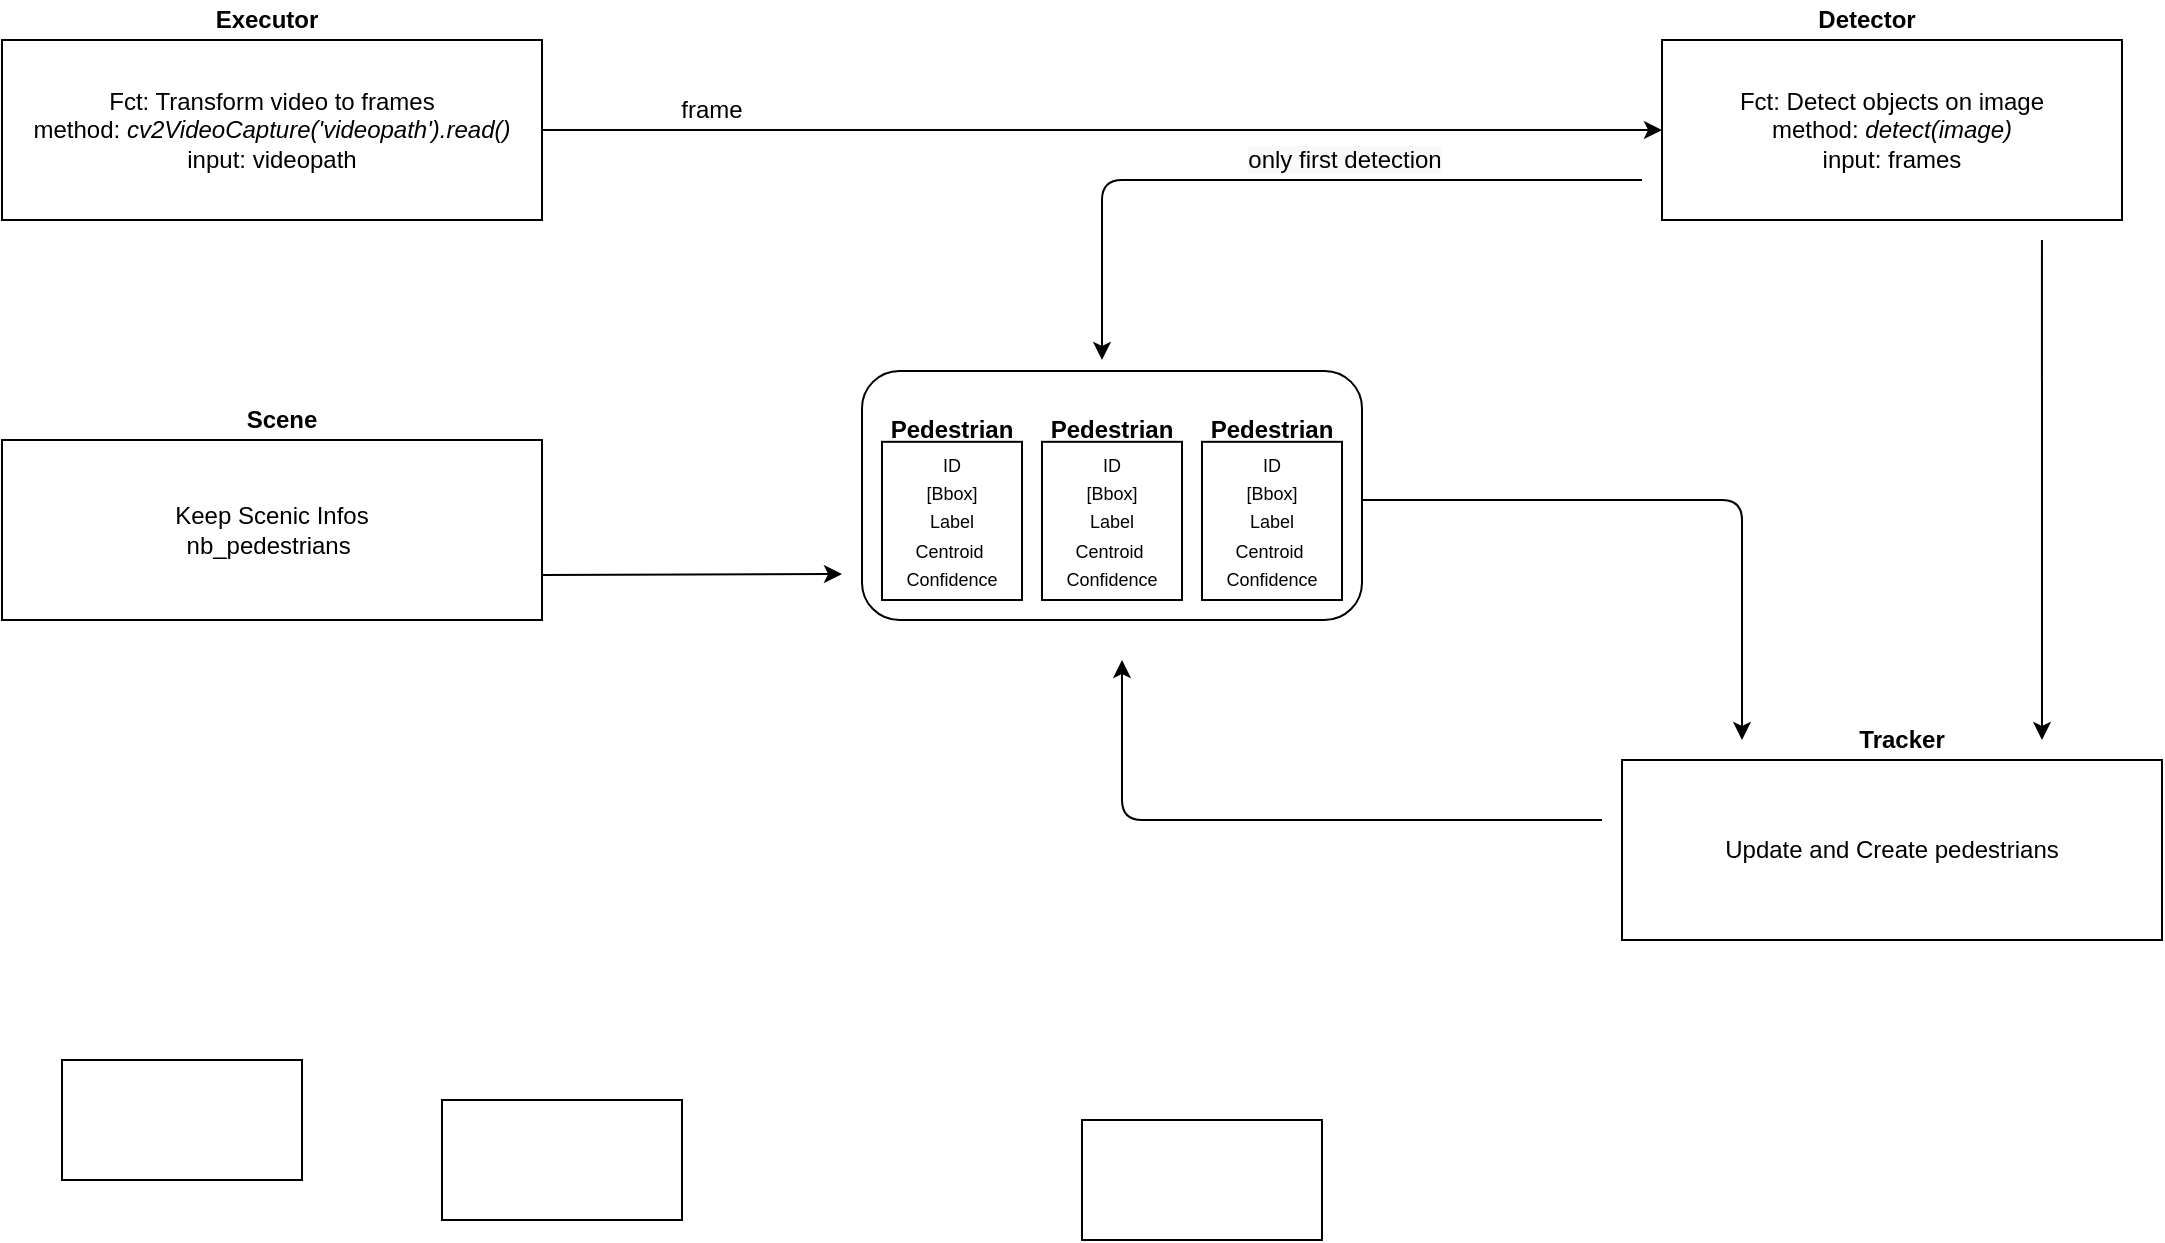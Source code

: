 <mxfile version="14.5.7" type="github">
  <diagram id="q4cfkaQQE1zlVpnMSo4t" name="Page-1">
    <mxGraphModel dx="1293" dy="666" grid="1" gridSize="10" guides="1" tooltips="1" connect="1" arrows="1" fold="1" page="1" pageScale="1" pageWidth="850" pageHeight="1100" math="0" shadow="0">
      <root>
        <mxCell id="0" />
        <mxCell id="1" parent="0" />
        <mxCell id="jR5xJFSEKe1apTjogDWd-2" value="" style="rounded=0;whiteSpace=wrap;html=1;" vertex="1" parent="1">
          <mxGeometry x="120" y="650" width="120" height="60" as="geometry" />
        </mxCell>
        <mxCell id="jR5xJFSEKe1apTjogDWd-3" value="" style="rounded=0;whiteSpace=wrap;html=1;" vertex="1" parent="1">
          <mxGeometry x="630" y="680" width="120" height="60" as="geometry" />
        </mxCell>
        <mxCell id="jR5xJFSEKe1apTjogDWd-4" value="" style="rounded=0;whiteSpace=wrap;html=1;" vertex="1" parent="1">
          <mxGeometry x="310" y="670" width="120" height="60" as="geometry" />
        </mxCell>
        <mxCell id="jR5xJFSEKe1apTjogDWd-9" value="" style="group" vertex="1" connectable="0" parent="1">
          <mxGeometry x="920" y="120" width="230" height="110" as="geometry" />
        </mxCell>
        <mxCell id="jR5xJFSEKe1apTjogDWd-1" value="Fct: Detect objects on image&lt;br&gt;method: &lt;i&gt;detect(image)&lt;/i&gt;&lt;br&gt;input: frames" style="rounded=0;whiteSpace=wrap;html=1;" vertex="1" parent="jR5xJFSEKe1apTjogDWd-9">
          <mxGeometry y="20" width="230" height="90" as="geometry" />
        </mxCell>
        <mxCell id="jR5xJFSEKe1apTjogDWd-7" value="&lt;b&gt;Detector&lt;/b&gt;" style="text;html=1;strokeColor=none;fillColor=none;align=center;verticalAlign=middle;whiteSpace=wrap;rounded=0;" vertex="1" parent="jR5xJFSEKe1apTjogDWd-9">
          <mxGeometry x="65" width="75" height="20" as="geometry" />
        </mxCell>
        <mxCell id="jR5xJFSEKe1apTjogDWd-10" value="" style="group" vertex="1" connectable="0" parent="1">
          <mxGeometry x="90" y="120" width="270" height="110" as="geometry" />
        </mxCell>
        <mxCell id="jR5xJFSEKe1apTjogDWd-6" value="Fct: Transform video to frames&lt;br&gt;method: &lt;i&gt;cv2VideoCapture(&#39;videopath&#39;).read()&lt;/i&gt;&lt;br&gt;input: videopath" style="rounded=0;whiteSpace=wrap;html=1;" vertex="1" parent="jR5xJFSEKe1apTjogDWd-10">
          <mxGeometry y="20" width="270" height="90" as="geometry" />
        </mxCell>
        <mxCell id="jR5xJFSEKe1apTjogDWd-8" value="&lt;b&gt;Executor&lt;/b&gt;" style="text;html=1;strokeColor=none;fillColor=none;align=center;verticalAlign=middle;whiteSpace=wrap;rounded=0;" vertex="1" parent="jR5xJFSEKe1apTjogDWd-10">
          <mxGeometry x="105" width="55" height="20" as="geometry" />
        </mxCell>
        <mxCell id="jR5xJFSEKe1apTjogDWd-11" value="" style="endArrow=classic;html=1;entryX=0;entryY=0.5;entryDx=0;entryDy=0;exitX=1;exitY=0.5;exitDx=0;exitDy=0;" edge="1" parent="1" source="jR5xJFSEKe1apTjogDWd-6" target="jR5xJFSEKe1apTjogDWd-1">
          <mxGeometry width="50" height="50" relative="1" as="geometry">
            <mxPoint x="435" y="220" as="sourcePoint" />
            <mxPoint x="485" y="170" as="targetPoint" />
          </mxGeometry>
        </mxCell>
        <mxCell id="jR5xJFSEKe1apTjogDWd-12" value="frame" style="text;html=1;strokeColor=none;fillColor=none;align=center;verticalAlign=middle;whiteSpace=wrap;rounded=0;" vertex="1" parent="1">
          <mxGeometry x="425" y="165" width="40" height="20" as="geometry" />
        </mxCell>
        <mxCell id="jR5xJFSEKe1apTjogDWd-14" value="" style="group" vertex="1" connectable="0" parent="1">
          <mxGeometry x="90" y="320" width="270" height="110" as="geometry" />
        </mxCell>
        <mxCell id="jR5xJFSEKe1apTjogDWd-5" value="Keep Scenic Infos&lt;br&gt;nb_pedestrians&amp;nbsp;" style="rounded=0;whiteSpace=wrap;html=1;" vertex="1" parent="jR5xJFSEKe1apTjogDWd-14">
          <mxGeometry y="20" width="270" height="90" as="geometry" />
        </mxCell>
        <mxCell id="jR5xJFSEKe1apTjogDWd-13" value="&lt;b&gt;Scene&lt;/b&gt;" style="text;html=1;strokeColor=none;fillColor=none;align=center;verticalAlign=middle;whiteSpace=wrap;rounded=0;" vertex="1" parent="jR5xJFSEKe1apTjogDWd-14">
          <mxGeometry x="120" width="40" height="20" as="geometry" />
        </mxCell>
        <mxCell id="jR5xJFSEKe1apTjogDWd-16" value="" style="group" vertex="1" connectable="0" parent="1">
          <mxGeometry x="550" y="330" width="220" height="100" as="geometry" />
        </mxCell>
        <mxCell id="jR5xJFSEKe1apTjogDWd-49" value="" style="rounded=1;whiteSpace=wrap;html=1;" vertex="1" parent="jR5xJFSEKe1apTjogDWd-16">
          <mxGeometry x="-30" y="-24.54" width="250" height="124.54" as="geometry" />
        </mxCell>
        <mxCell id="jR5xJFSEKe1apTjogDWd-17" value="&lt;font style=&quot;font-size: 9px&quot;&gt;ID&lt;br&gt;[Bbox]&lt;br&gt;Label&lt;br&gt;Centroid&amp;nbsp;&lt;br&gt;Confidence&lt;/font&gt;" style="rounded=0;whiteSpace=wrap;html=1;" vertex="1" parent="jR5xJFSEKe1apTjogDWd-16">
          <mxGeometry x="-20" y="10.91" width="70" height="79.09" as="geometry" />
        </mxCell>
        <mxCell id="jR5xJFSEKe1apTjogDWd-18" value="&lt;b&gt;Pedestrian&lt;/b&gt;" style="text;html=1;strokeColor=none;fillColor=none;align=center;verticalAlign=middle;whiteSpace=wrap;rounded=0;" vertex="1" parent="jR5xJFSEKe1apTjogDWd-16">
          <mxGeometry width="29.63" height="10.91" as="geometry" />
        </mxCell>
        <mxCell id="jR5xJFSEKe1apTjogDWd-19" value="" style="group" vertex="1" connectable="0" parent="1">
          <mxGeometry x="900" y="480" width="270" height="110" as="geometry" />
        </mxCell>
        <mxCell id="jR5xJFSEKe1apTjogDWd-20" value="Update and Create pedestrians" style="rounded=0;whiteSpace=wrap;html=1;" vertex="1" parent="jR5xJFSEKe1apTjogDWd-19">
          <mxGeometry y="20" width="270" height="90" as="geometry" />
        </mxCell>
        <mxCell id="jR5xJFSEKe1apTjogDWd-21" value="&lt;b&gt;Tracker&lt;/b&gt;" style="text;html=1;strokeColor=none;fillColor=none;align=center;verticalAlign=middle;whiteSpace=wrap;rounded=0;" vertex="1" parent="jR5xJFSEKe1apTjogDWd-19">
          <mxGeometry x="120" width="40" height="20" as="geometry" />
        </mxCell>
        <mxCell id="jR5xJFSEKe1apTjogDWd-29" value="" style="group" vertex="1" connectable="0" parent="1">
          <mxGeometry x="630" y="330" width="50" height="90" as="geometry" />
        </mxCell>
        <mxCell id="jR5xJFSEKe1apTjogDWd-30" value="&lt;font style=&quot;font-size: 9px&quot;&gt;ID&lt;br&gt;[Bbox]&lt;br&gt;Label&lt;br&gt;Centroid&amp;nbsp;&lt;br&gt;Confidence&lt;/font&gt;" style="rounded=0;whiteSpace=wrap;html=1;" vertex="1" parent="jR5xJFSEKe1apTjogDWd-29">
          <mxGeometry x="-20" y="10.91" width="70" height="79.09" as="geometry" />
        </mxCell>
        <mxCell id="jR5xJFSEKe1apTjogDWd-31" value="&lt;b&gt;Pedestrian&lt;/b&gt;" style="text;html=1;strokeColor=none;fillColor=none;align=center;verticalAlign=middle;whiteSpace=wrap;rounded=0;" vertex="1" parent="jR5xJFSEKe1apTjogDWd-29">
          <mxGeometry width="29.63" height="10.91" as="geometry" />
        </mxCell>
        <mxCell id="jR5xJFSEKe1apTjogDWd-32" value="" style="group" vertex="1" connectable="0" parent="1">
          <mxGeometry x="710" y="330" width="50" height="90" as="geometry" />
        </mxCell>
        <mxCell id="jR5xJFSEKe1apTjogDWd-33" value="&lt;font style=&quot;font-size: 9px&quot;&gt;ID&lt;br&gt;[Bbox]&lt;br&gt;Label&lt;br&gt;Centroid&amp;nbsp;&lt;br&gt;Confidence&lt;/font&gt;" style="rounded=0;whiteSpace=wrap;html=1;" vertex="1" parent="jR5xJFSEKe1apTjogDWd-32">
          <mxGeometry x="-20" y="10.91" width="70" height="79.09" as="geometry" />
        </mxCell>
        <mxCell id="jR5xJFSEKe1apTjogDWd-34" value="&lt;b&gt;Pedestrian&lt;/b&gt;" style="text;html=1;strokeColor=none;fillColor=none;align=center;verticalAlign=middle;whiteSpace=wrap;rounded=0;" vertex="1" parent="jR5xJFSEKe1apTjogDWd-32">
          <mxGeometry width="29.63" height="10.91" as="geometry" />
        </mxCell>
        <mxCell id="jR5xJFSEKe1apTjogDWd-42" value="" style="endArrow=classic;html=1;" edge="1" parent="1">
          <mxGeometry width="50" height="50" relative="1" as="geometry">
            <mxPoint x="770" y="370" as="sourcePoint" />
            <mxPoint x="960" y="490" as="targetPoint" />
            <Array as="points">
              <mxPoint x="960" y="370" />
            </Array>
          </mxGeometry>
        </mxCell>
        <mxCell id="jR5xJFSEKe1apTjogDWd-43" value="" style="endArrow=classic;html=1;exitX=0.826;exitY=1.111;exitDx=0;exitDy=0;exitPerimeter=0;" edge="1" parent="1" source="jR5xJFSEKe1apTjogDWd-1">
          <mxGeometry width="50" height="50" relative="1" as="geometry">
            <mxPoint x="1030" y="340" as="sourcePoint" />
            <mxPoint x="1110" y="490" as="targetPoint" />
          </mxGeometry>
        </mxCell>
        <mxCell id="jR5xJFSEKe1apTjogDWd-44" value="" style="endArrow=classic;html=1;" edge="1" parent="1">
          <mxGeometry width="50" height="50" relative="1" as="geometry">
            <mxPoint x="910" y="210" as="sourcePoint" />
            <mxPoint x="640" y="300" as="targetPoint" />
            <Array as="points">
              <mxPoint x="640" y="210" />
            </Array>
          </mxGeometry>
        </mxCell>
        <mxCell id="jR5xJFSEKe1apTjogDWd-45" value="&lt;span style=&quot;font-size: 12px ; background-color: rgb(248 , 249 , 250)&quot;&gt;only first detection&lt;/span&gt;" style="edgeLabel;html=1;align=center;verticalAlign=middle;resizable=0;points=[];" vertex="1" connectable="0" parent="jR5xJFSEKe1apTjogDWd-44">
          <mxGeometry x="-0.085" y="-5" relative="1" as="geometry">
            <mxPoint x="15" y="-5" as="offset" />
          </mxGeometry>
        </mxCell>
        <mxCell id="jR5xJFSEKe1apTjogDWd-46" value="" style="endArrow=classic;html=1;" edge="1" parent="1">
          <mxGeometry width="50" height="50" relative="1" as="geometry">
            <mxPoint x="890" y="530" as="sourcePoint" />
            <mxPoint x="650" y="450" as="targetPoint" />
            <Array as="points">
              <mxPoint x="650" y="530" />
            </Array>
          </mxGeometry>
        </mxCell>
        <mxCell id="jR5xJFSEKe1apTjogDWd-48" value="" style="endArrow=classic;html=1;exitX=1;exitY=0.75;exitDx=0;exitDy=0;" edge="1" parent="1" source="jR5xJFSEKe1apTjogDWd-5">
          <mxGeometry width="50" height="50" relative="1" as="geometry">
            <mxPoint x="400" y="450" as="sourcePoint" />
            <mxPoint x="510" y="407" as="targetPoint" />
          </mxGeometry>
        </mxCell>
      </root>
    </mxGraphModel>
  </diagram>
</mxfile>
